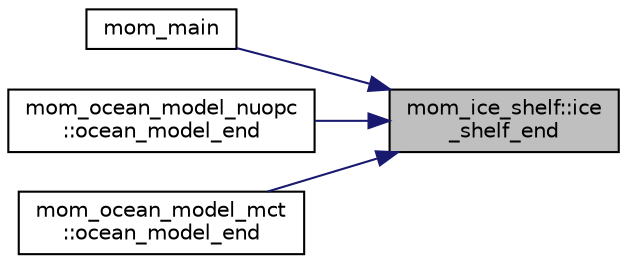 digraph "mom_ice_shelf::ice_shelf_end"
{
 // INTERACTIVE_SVG=YES
 // LATEX_PDF_SIZE
  edge [fontname="Helvetica",fontsize="10",labelfontname="Helvetica",labelfontsize="10"];
  node [fontname="Helvetica",fontsize="10",shape=record];
  rankdir="RL";
  Node1 [label="mom_ice_shelf::ice\l_shelf_end",height=0.2,width=0.4,color="black", fillcolor="grey75", style="filled", fontcolor="black",tooltip="Deallocates all memory associated with this module."];
  Node1 -> Node2 [dir="back",color="midnightblue",fontsize="10",style="solid",fontname="Helvetica"];
  Node2 [label="mom_main",height=0.2,width=0.4,color="black", fillcolor="white", style="filled",URL="$MOM__driver_8F90.html#a08fffeb2d8e8acbf9ed4609be6d258c6",tooltip=" "];
  Node1 -> Node3 [dir="back",color="midnightblue",fontsize="10",style="solid",fontname="Helvetica"];
  Node3 [label="mom_ocean_model_nuopc\l::ocean_model_end",height=0.2,width=0.4,color="black", fillcolor="white", style="filled",URL="$namespacemom__ocean__model__nuopc.html#afa022959ab32164d5fe2409047364cf7",tooltip="ocean_model_end terminates the model run, saving the ocean state in a restart and deallocating any da..."];
  Node1 -> Node4 [dir="back",color="midnightblue",fontsize="10",style="solid",fontname="Helvetica"];
  Node4 [label="mom_ocean_model_mct\l::ocean_model_end",height=0.2,width=0.4,color="black", fillcolor="white", style="filled",URL="$namespacemom__ocean__model__mct.html#ae300e0e875156247557b71dd922a4365",tooltip="ocean_model_end terminates the model run, saving the ocean state in a restart and deallocating any da..."];
}
